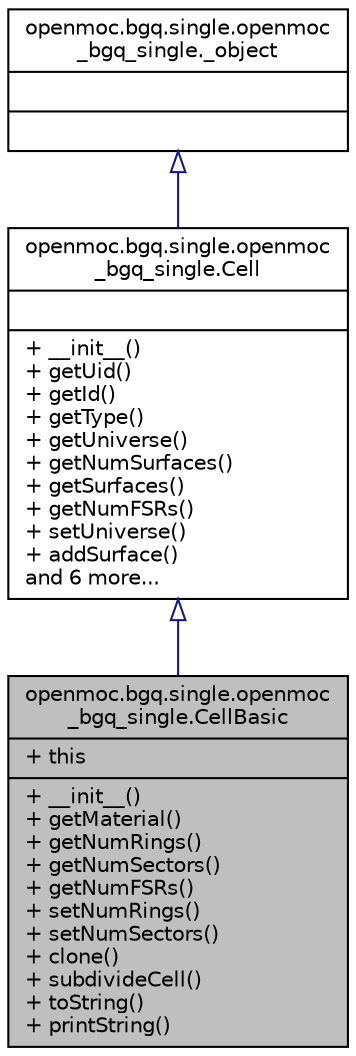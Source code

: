 digraph "openmoc.bgq.single.openmoc_bgq_single.CellBasic"
{
  edge [fontname="Helvetica",fontsize="10",labelfontname="Helvetica",labelfontsize="10"];
  node [fontname="Helvetica",fontsize="10",shape=record];
  Node1 [label="{openmoc.bgq.single.openmoc\l_bgq_single.CellBasic\n|+ this\l|+ __init__()\l+ getMaterial()\l+ getNumRings()\l+ getNumSectors()\l+ getNumFSRs()\l+ setNumRings()\l+ setNumSectors()\l+ clone()\l+ subdivideCell()\l+ toString()\l+ printString()\l}",height=0.2,width=0.4,color="black", fillcolor="grey75", style="filled" fontcolor="black"];
  Node2 -> Node1 [dir="back",color="midnightblue",fontsize="10",style="solid",arrowtail="onormal",fontname="Helvetica"];
  Node2 [label="{openmoc.bgq.single.openmoc\l_bgq_single.Cell\n||+ __init__()\l+ getUid()\l+ getId()\l+ getType()\l+ getUniverse()\l+ getNumSurfaces()\l+ getSurfaces()\l+ getNumFSRs()\l+ setUniverse()\l+ addSurface()\land 6 more...\l}",height=0.2,width=0.4,color="black", fillcolor="white", style="filled",URL="$classopenmoc_1_1bgq_1_1single_1_1openmoc__bgq__single_1_1Cell.html"];
  Node3 -> Node2 [dir="back",color="midnightblue",fontsize="10",style="solid",arrowtail="onormal",fontname="Helvetica"];
  Node3 [label="{openmoc.bgq.single.openmoc\l_bgq_single._object\n||}",height=0.2,width=0.4,color="black", fillcolor="white", style="filled",URL="$classopenmoc_1_1bgq_1_1single_1_1openmoc__bgq__single_1_1__object.html"];
}
